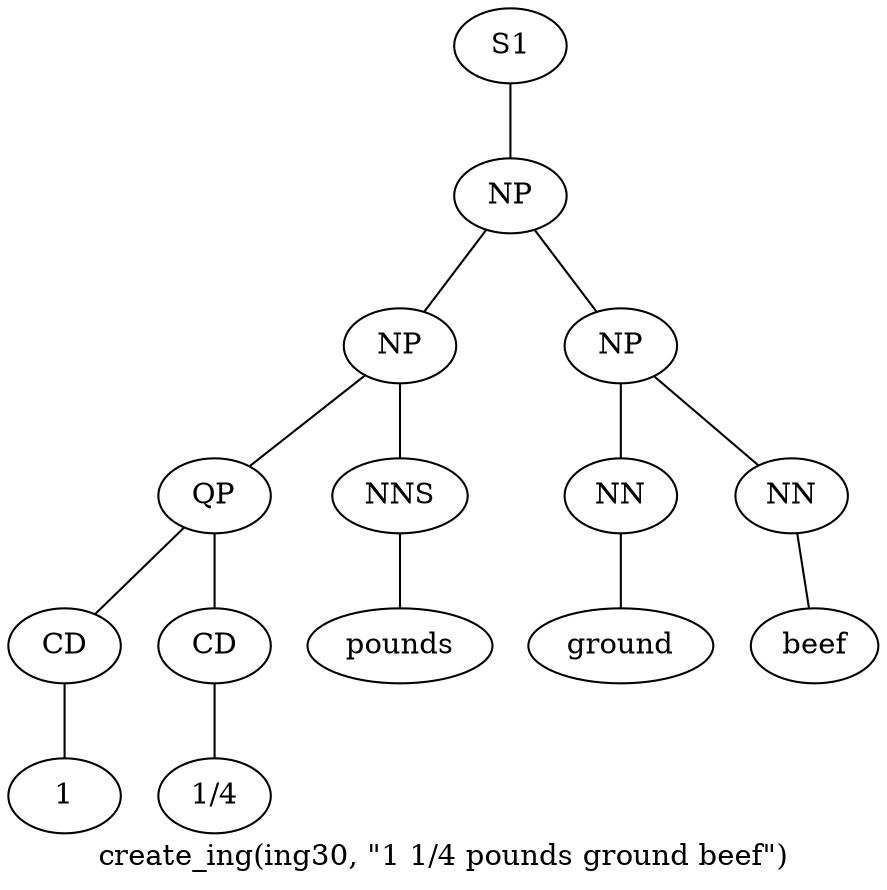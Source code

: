 graph SyntaxGraph {
	label = "create_ing(ing30, \"1 1/4 pounds ground beef\")";
	Node0 [label="S1"];
	Node1 [label="NP"];
	Node2 [label="NP"];
	Node3 [label="QP"];
	Node4 [label="CD"];
	Node5 [label="1"];
	Node6 [label="CD"];
	Node7 [label="1/4"];
	Node8 [label="NNS"];
	Node9 [label="pounds"];
	Node10 [label="NP"];
	Node11 [label="NN"];
	Node12 [label="ground"];
	Node13 [label="NN"];
	Node14 [label="beef"];

	Node0 -- Node1;
	Node1 -- Node2;
	Node1 -- Node10;
	Node2 -- Node3;
	Node2 -- Node8;
	Node3 -- Node4;
	Node3 -- Node6;
	Node4 -- Node5;
	Node6 -- Node7;
	Node8 -- Node9;
	Node10 -- Node11;
	Node10 -- Node13;
	Node11 -- Node12;
	Node13 -- Node14;
}